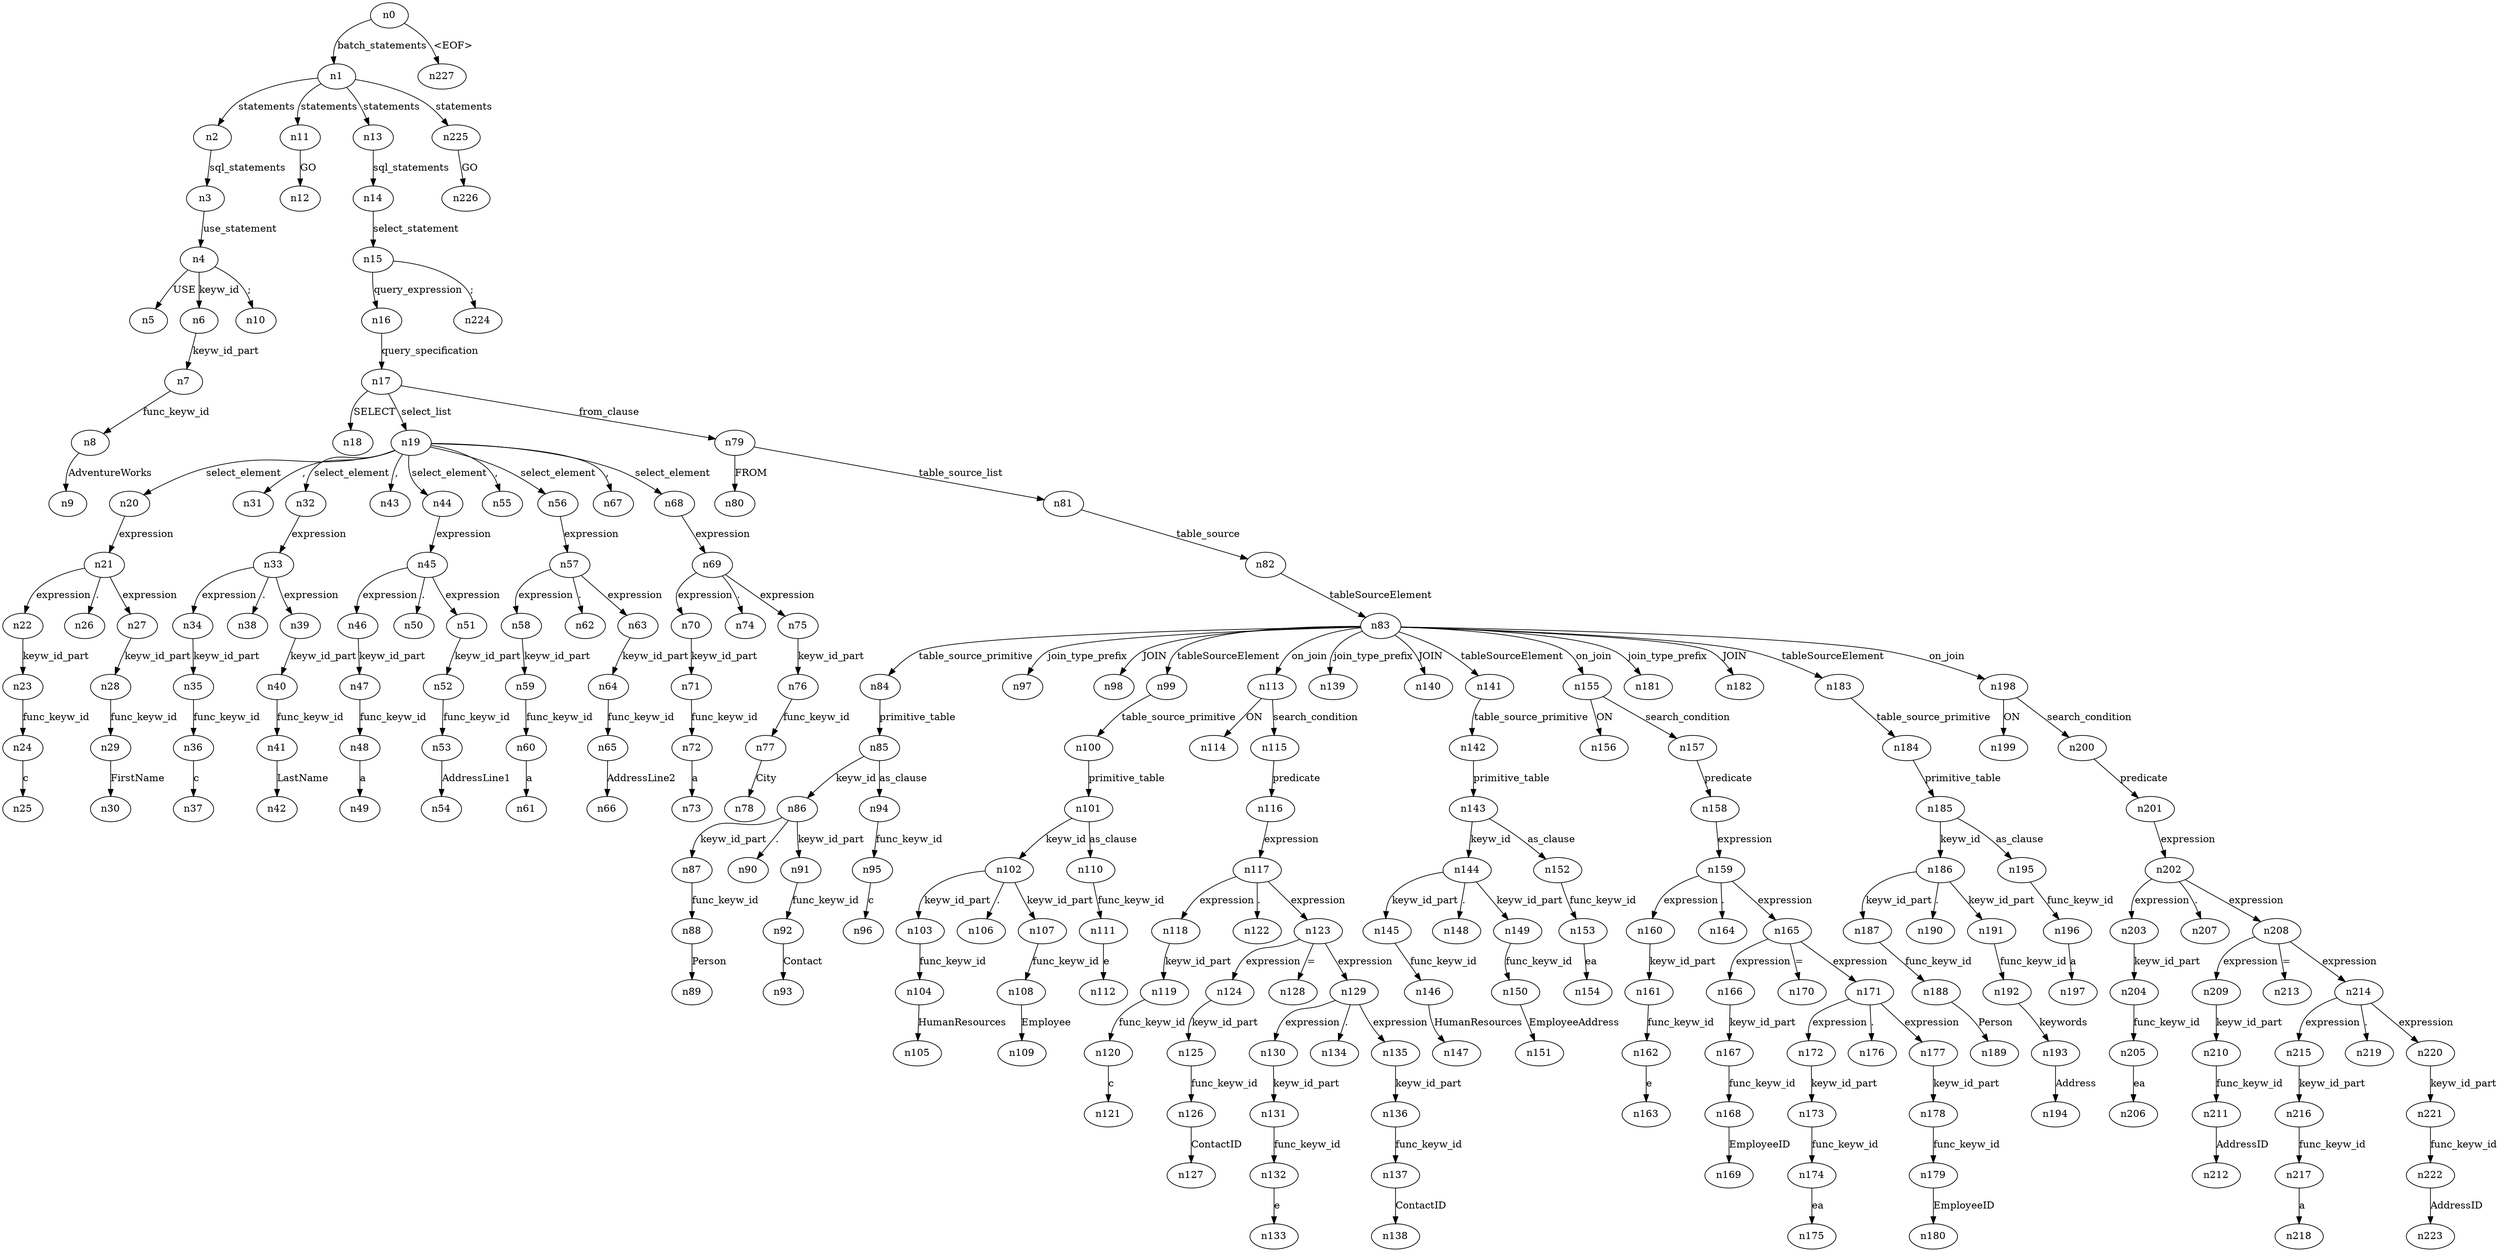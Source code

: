 digraph ParseTree {
  n0 -> n1 [label="batch_statements"];
  n1 -> n2 [label="statements"];
  n2 -> n3 [label="sql_statements"];
  n3 -> n4 [label="use_statement"];
  n4 -> n5 [label="USE"];
  n4 -> n6 [label="keyw_id"];
  n6 -> n7 [label="keyw_id_part"];
  n7 -> n8 [label="func_keyw_id"];
  n8 -> n9 [label="AdventureWorks"];
  n4 -> n10 [label=";"];
  n1 -> n11 [label="statements"];
  n11 -> n12 [label="GO"];
  n1 -> n13 [label="statements"];
  n13 -> n14 [label="sql_statements"];
  n14 -> n15 [label="select_statement"];
  n15 -> n16 [label="query_expression"];
  n16 -> n17 [label="query_specification"];
  n17 -> n18 [label="SELECT"];
  n17 -> n19 [label="select_list"];
  n19 -> n20 [label="select_element"];
  n20 -> n21 [label="expression"];
  n21 -> n22 [label="expression"];
  n22 -> n23 [label="keyw_id_part"];
  n23 -> n24 [label="func_keyw_id"];
  n24 -> n25 [label="c"];
  n21 -> n26 [label="."];
  n21 -> n27 [label="expression"];
  n27 -> n28 [label="keyw_id_part"];
  n28 -> n29 [label="func_keyw_id"];
  n29 -> n30 [label="FirstName"];
  n19 -> n31 [label=","];
  n19 -> n32 [label="select_element"];
  n32 -> n33 [label="expression"];
  n33 -> n34 [label="expression"];
  n34 -> n35 [label="keyw_id_part"];
  n35 -> n36 [label="func_keyw_id"];
  n36 -> n37 [label="c"];
  n33 -> n38 [label="."];
  n33 -> n39 [label="expression"];
  n39 -> n40 [label="keyw_id_part"];
  n40 -> n41 [label="func_keyw_id"];
  n41 -> n42 [label="LastName"];
  n19 -> n43 [label=","];
  n19 -> n44 [label="select_element"];
  n44 -> n45 [label="expression"];
  n45 -> n46 [label="expression"];
  n46 -> n47 [label="keyw_id_part"];
  n47 -> n48 [label="func_keyw_id"];
  n48 -> n49 [label="a"];
  n45 -> n50 [label="."];
  n45 -> n51 [label="expression"];
  n51 -> n52 [label="keyw_id_part"];
  n52 -> n53 [label="func_keyw_id"];
  n53 -> n54 [label="AddressLine1"];
  n19 -> n55 [label=","];
  n19 -> n56 [label="select_element"];
  n56 -> n57 [label="expression"];
  n57 -> n58 [label="expression"];
  n58 -> n59 [label="keyw_id_part"];
  n59 -> n60 [label="func_keyw_id"];
  n60 -> n61 [label="a"];
  n57 -> n62 [label="."];
  n57 -> n63 [label="expression"];
  n63 -> n64 [label="keyw_id_part"];
  n64 -> n65 [label="func_keyw_id"];
  n65 -> n66 [label="AddressLine2"];
  n19 -> n67 [label=","];
  n19 -> n68 [label="select_element"];
  n68 -> n69 [label="expression"];
  n69 -> n70 [label="expression"];
  n70 -> n71 [label="keyw_id_part"];
  n71 -> n72 [label="func_keyw_id"];
  n72 -> n73 [label="a"];
  n69 -> n74 [label="."];
  n69 -> n75 [label="expression"];
  n75 -> n76 [label="keyw_id_part"];
  n76 -> n77 [label="func_keyw_id"];
  n77 -> n78 [label="City"];
  n17 -> n79 [label="from_clause"];
  n79 -> n80 [label="FROM"];
  n79 -> n81 [label="table_source_list"];
  n81 -> n82 [label="table_source"];
  n82 -> n83 [label="tableSourceElement"];
  n83 -> n84 [label="table_source_primitive"];
  n84 -> n85 [label="primitive_table"];
  n85 -> n86 [label="keyw_id"];
  n86 -> n87 [label="keyw_id_part"];
  n87 -> n88 [label="func_keyw_id"];
  n88 -> n89 [label="Person"];
  n86 -> n90 [label="."];
  n86 -> n91 [label="keyw_id_part"];
  n91 -> n92 [label="func_keyw_id"];
  n92 -> n93 [label="Contact"];
  n85 -> n94 [label="as_clause"];
  n94 -> n95 [label="func_keyw_id"];
  n95 -> n96 [label="c"];
  n83 -> n97 [label="join_type_prefix"];
  n83 -> n98 [label="JOIN"];
  n83 -> n99 [label="tableSourceElement"];
  n99 -> n100 [label="table_source_primitive"];
  n100 -> n101 [label="primitive_table"];
  n101 -> n102 [label="keyw_id"];
  n102 -> n103 [label="keyw_id_part"];
  n103 -> n104 [label="func_keyw_id"];
  n104 -> n105 [label="HumanResources"];
  n102 -> n106 [label="."];
  n102 -> n107 [label="keyw_id_part"];
  n107 -> n108 [label="func_keyw_id"];
  n108 -> n109 [label="Employee"];
  n101 -> n110 [label="as_clause"];
  n110 -> n111 [label="func_keyw_id"];
  n111 -> n112 [label="e"];
  n83 -> n113 [label="on_join"];
  n113 -> n114 [label="ON"];
  n113 -> n115 [label="search_condition"];
  n115 -> n116 [label="predicate"];
  n116 -> n117 [label="expression"];
  n117 -> n118 [label="expression"];
  n118 -> n119 [label="keyw_id_part"];
  n119 -> n120 [label="func_keyw_id"];
  n120 -> n121 [label="c"];
  n117 -> n122 [label="."];
  n117 -> n123 [label="expression"];
  n123 -> n124 [label="expression"];
  n124 -> n125 [label="keyw_id_part"];
  n125 -> n126 [label="func_keyw_id"];
  n126 -> n127 [label="ContactID"];
  n123 -> n128 [label="="];
  n123 -> n129 [label="expression"];
  n129 -> n130 [label="expression"];
  n130 -> n131 [label="keyw_id_part"];
  n131 -> n132 [label="func_keyw_id"];
  n132 -> n133 [label="e"];
  n129 -> n134 [label="."];
  n129 -> n135 [label="expression"];
  n135 -> n136 [label="keyw_id_part"];
  n136 -> n137 [label="func_keyw_id"];
  n137 -> n138 [label="ContactID"];
  n83 -> n139 [label="join_type_prefix"];
  n83 -> n140 [label="JOIN"];
  n83 -> n141 [label="tableSourceElement"];
  n141 -> n142 [label="table_source_primitive"];
  n142 -> n143 [label="primitive_table"];
  n143 -> n144 [label="keyw_id"];
  n144 -> n145 [label="keyw_id_part"];
  n145 -> n146 [label="func_keyw_id"];
  n146 -> n147 [label="HumanResources"];
  n144 -> n148 [label="."];
  n144 -> n149 [label="keyw_id_part"];
  n149 -> n150 [label="func_keyw_id"];
  n150 -> n151 [label="EmployeeAddress"];
  n143 -> n152 [label="as_clause"];
  n152 -> n153 [label="func_keyw_id"];
  n153 -> n154 [label="ea"];
  n83 -> n155 [label="on_join"];
  n155 -> n156 [label="ON"];
  n155 -> n157 [label="search_condition"];
  n157 -> n158 [label="predicate"];
  n158 -> n159 [label="expression"];
  n159 -> n160 [label="expression"];
  n160 -> n161 [label="keyw_id_part"];
  n161 -> n162 [label="func_keyw_id"];
  n162 -> n163 [label="e"];
  n159 -> n164 [label="."];
  n159 -> n165 [label="expression"];
  n165 -> n166 [label="expression"];
  n166 -> n167 [label="keyw_id_part"];
  n167 -> n168 [label="func_keyw_id"];
  n168 -> n169 [label="EmployeeID"];
  n165 -> n170 [label="="];
  n165 -> n171 [label="expression"];
  n171 -> n172 [label="expression"];
  n172 -> n173 [label="keyw_id_part"];
  n173 -> n174 [label="func_keyw_id"];
  n174 -> n175 [label="ea"];
  n171 -> n176 [label="."];
  n171 -> n177 [label="expression"];
  n177 -> n178 [label="keyw_id_part"];
  n178 -> n179 [label="func_keyw_id"];
  n179 -> n180 [label="EmployeeID"];
  n83 -> n181 [label="join_type_prefix"];
  n83 -> n182 [label="JOIN"];
  n83 -> n183 [label="tableSourceElement"];
  n183 -> n184 [label="table_source_primitive"];
  n184 -> n185 [label="primitive_table"];
  n185 -> n186 [label="keyw_id"];
  n186 -> n187 [label="keyw_id_part"];
  n187 -> n188 [label="func_keyw_id"];
  n188 -> n189 [label="Person"];
  n186 -> n190 [label="."];
  n186 -> n191 [label="keyw_id_part"];
  n191 -> n192 [label="func_keyw_id"];
  n192 -> n193 [label="keywords"];
  n193 -> n194 [label="Address"];
  n185 -> n195 [label="as_clause"];
  n195 -> n196 [label="func_keyw_id"];
  n196 -> n197 [label="a"];
  n83 -> n198 [label="on_join"];
  n198 -> n199 [label="ON"];
  n198 -> n200 [label="search_condition"];
  n200 -> n201 [label="predicate"];
  n201 -> n202 [label="expression"];
  n202 -> n203 [label="expression"];
  n203 -> n204 [label="keyw_id_part"];
  n204 -> n205 [label="func_keyw_id"];
  n205 -> n206 [label="ea"];
  n202 -> n207 [label="."];
  n202 -> n208 [label="expression"];
  n208 -> n209 [label="expression"];
  n209 -> n210 [label="keyw_id_part"];
  n210 -> n211 [label="func_keyw_id"];
  n211 -> n212 [label="AddressID"];
  n208 -> n213 [label="="];
  n208 -> n214 [label="expression"];
  n214 -> n215 [label="expression"];
  n215 -> n216 [label="keyw_id_part"];
  n216 -> n217 [label="func_keyw_id"];
  n217 -> n218 [label="a"];
  n214 -> n219 [label="."];
  n214 -> n220 [label="expression"];
  n220 -> n221 [label="keyw_id_part"];
  n221 -> n222 [label="func_keyw_id"];
  n222 -> n223 [label="AddressID"];
  n15 -> n224 [label=";"];
  n1 -> n225 [label="statements"];
  n225 -> n226 [label="GO"];
  n0 -> n227 [label="<EOF>"];
}